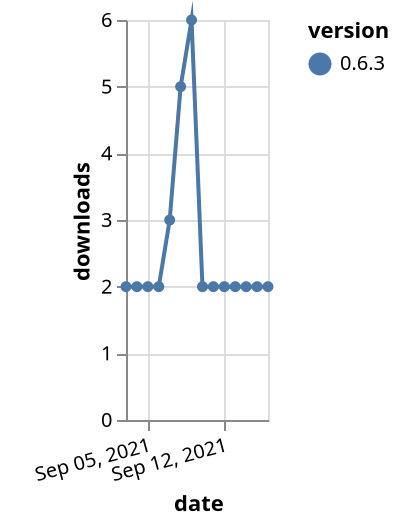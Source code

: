 {"$schema": "https://vega.github.io/schema/vega-lite/v5.json", "description": "A simple bar chart with embedded data.", "data": {"values": [{"date": "2021-09-03", "total": 4270, "delta": 2, "version": "0.6.3"}, {"date": "2021-09-04", "total": 4272, "delta": 2, "version": "0.6.3"}, {"date": "2021-09-05", "total": 4274, "delta": 2, "version": "0.6.3"}, {"date": "2021-09-06", "total": 4276, "delta": 2, "version": "0.6.3"}, {"date": "2021-09-07", "total": 4279, "delta": 3, "version": "0.6.3"}, {"date": "2021-09-08", "total": 4284, "delta": 5, "version": "0.6.3"}, {"date": "2021-09-09", "total": 4290, "delta": 6, "version": "0.6.3"}, {"date": "2021-09-10", "total": 4292, "delta": 2, "version": "0.6.3"}, {"date": "2021-09-11", "total": 4294, "delta": 2, "version": "0.6.3"}, {"date": "2021-09-12", "total": 4296, "delta": 2, "version": "0.6.3"}, {"date": "2021-09-13", "total": 4298, "delta": 2, "version": "0.6.3"}, {"date": "2021-09-14", "total": 4300, "delta": 2, "version": "0.6.3"}, {"date": "2021-09-15", "total": 4302, "delta": 2, "version": "0.6.3"}, {"date": "2021-09-16", "total": 4304, "delta": 2, "version": "0.6.3"}]}, "width": "container", "mark": {"type": "line", "point": {"filled": true}}, "encoding": {"x": {"field": "date", "type": "temporal", "timeUnit": "yearmonthdate", "title": "date", "axis": {"labelAngle": -15}}, "y": {"field": "delta", "type": "quantitative", "title": "downloads"}, "color": {"field": "version", "type": "nominal"}, "tooltip": {"field": "delta"}}}